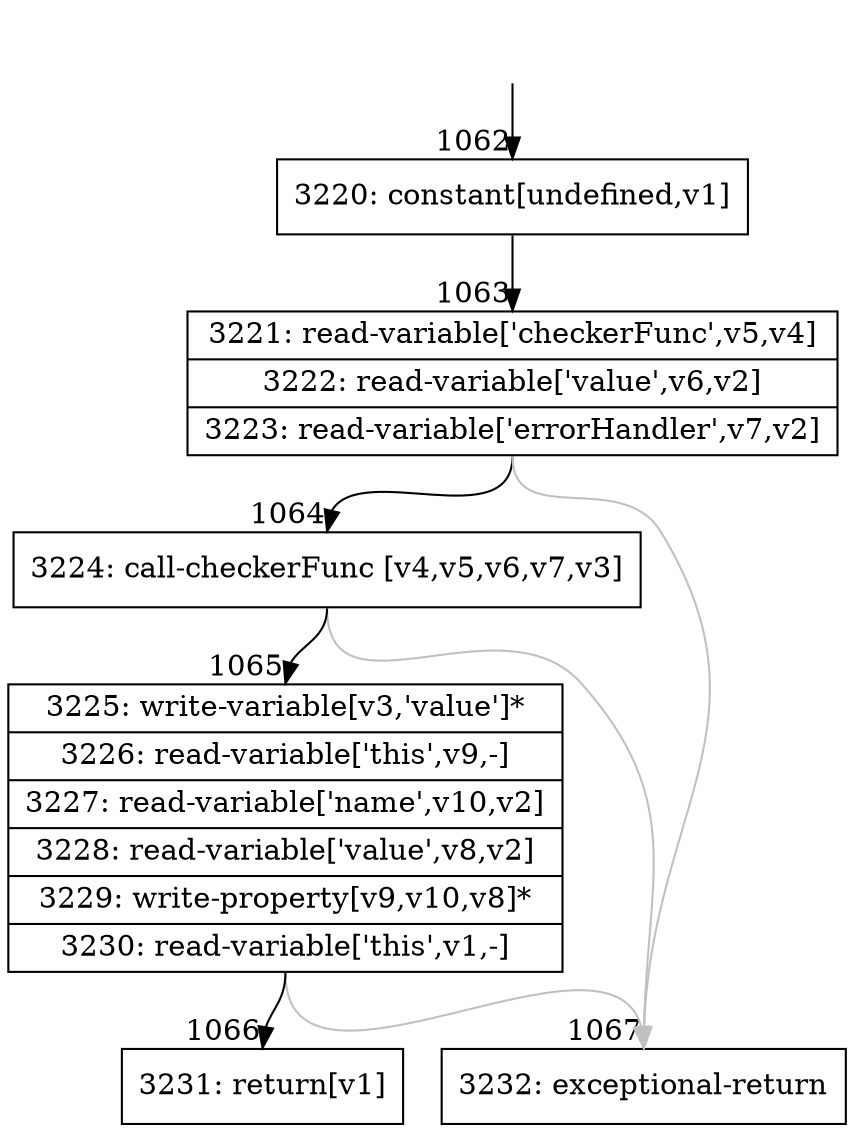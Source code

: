digraph {
rankdir="TD"
BB_entry130[shape=none,label=""];
BB_entry130 -> BB1062 [tailport=s, headport=n, headlabel="    1062"]
BB1062 [shape=record label="{3220: constant[undefined,v1]}" ] 
BB1062 -> BB1063 [tailport=s, headport=n, headlabel="      1063"]
BB1063 [shape=record label="{3221: read-variable['checkerFunc',v5,v4]|3222: read-variable['value',v6,v2]|3223: read-variable['errorHandler',v7,v2]}" ] 
BB1063 -> BB1064 [tailport=s, headport=n, headlabel="      1064"]
BB1063 -> BB1067 [tailport=s, headport=n, color=gray, headlabel="      1067"]
BB1064 [shape=record label="{3224: call-checkerFunc [v4,v5,v6,v7,v3]}" ] 
BB1064 -> BB1065 [tailport=s, headport=n, headlabel="      1065"]
BB1064 -> BB1067 [tailport=s, headport=n, color=gray]
BB1065 [shape=record label="{3225: write-variable[v3,'value']*|3226: read-variable['this',v9,-]|3227: read-variable['name',v10,v2]|3228: read-variable['value',v8,v2]|3229: write-property[v9,v10,v8]*|3230: read-variable['this',v1,-]}" ] 
BB1065 -> BB1066 [tailport=s, headport=n, headlabel="      1066"]
BB1065 -> BB1067 [tailport=s, headport=n, color=gray]
BB1066 [shape=record label="{3231: return[v1]}" ] 
BB1067 [shape=record label="{3232: exceptional-return}" ] 
//#$~ 1245
}
